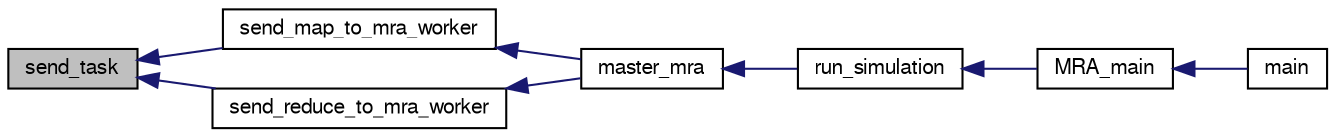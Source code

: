digraph G
{
  edge [fontname="FreeSans",fontsize="10",labelfontname="FreeSans",labelfontsize="10"];
  node [fontname="FreeSans",fontsize="10",shape=record];
  rankdir="LR";
  Node1 [label="send_task",height=0.2,width=0.4,color="black", fillcolor="grey75", style="filled" fontcolor="black"];
  Node1 -> Node2 [dir="back",color="midnightblue",fontsize="10",style="solid",fontname="FreeSans"];
  Node2 [label="send_map_to_mra_worker",height=0.2,width=0.4,color="black", fillcolor="white", style="filled",URL="$master_8c.html#a54a5360a29540b0302528bf7c22af577",tooltip="Choose a map task, and send it to a worker."];
  Node2 -> Node3 [dir="back",color="midnightblue",fontsize="10",style="solid",fontname="FreeSans"];
  Node3 [label="master_mra",height=0.2,width=0.4,color="black", fillcolor="white", style="filled",URL="$simcore_8c.html#afc38789b94eade9a7b1c6ae97a784af1",tooltip="Main master function."];
  Node3 -> Node4 [dir="back",color="midnightblue",fontsize="10",style="solid",fontname="FreeSans"];
  Node4 [label="run_simulation",height=0.2,width=0.4,color="black", fillcolor="white", style="filled",URL="$simcore_8c.html#a38e6fe30126d50477eab07c8337e4d7c"];
  Node4 -> Node5 [dir="back",color="midnightblue",fontsize="10",style="solid",fontname="FreeSans"];
  Node5 [label="MRA_main",height=0.2,width=0.4,color="black", fillcolor="white", style="filled",URL="$mra_8h.html#a002d713ab68756c7102fdf5d914a30da"];
  Node5 -> Node6 [dir="back",color="midnightblue",fontsize="10",style="solid",fontname="FreeSans"];
  Node6 [label="main",height=0.2,width=0.4,color="black", fillcolor="white", style="filled",URL="$hello_8c.html#a0ddf1224851353fc92bfbff6f499fa97"];
  Node1 -> Node7 [dir="back",color="midnightblue",fontsize="10",style="solid",fontname="FreeSans"];
  Node7 [label="send_reduce_to_mra_worker",height=0.2,width=0.4,color="black", fillcolor="white", style="filled",URL="$master_8c.html#a11c1ba3e81b04f147dddbfcc637ffd1f",tooltip="Choose a reduce task, and send it to a worker."];
  Node7 -> Node3 [dir="back",color="midnightblue",fontsize="10",style="solid",fontname="FreeSans"];
}
